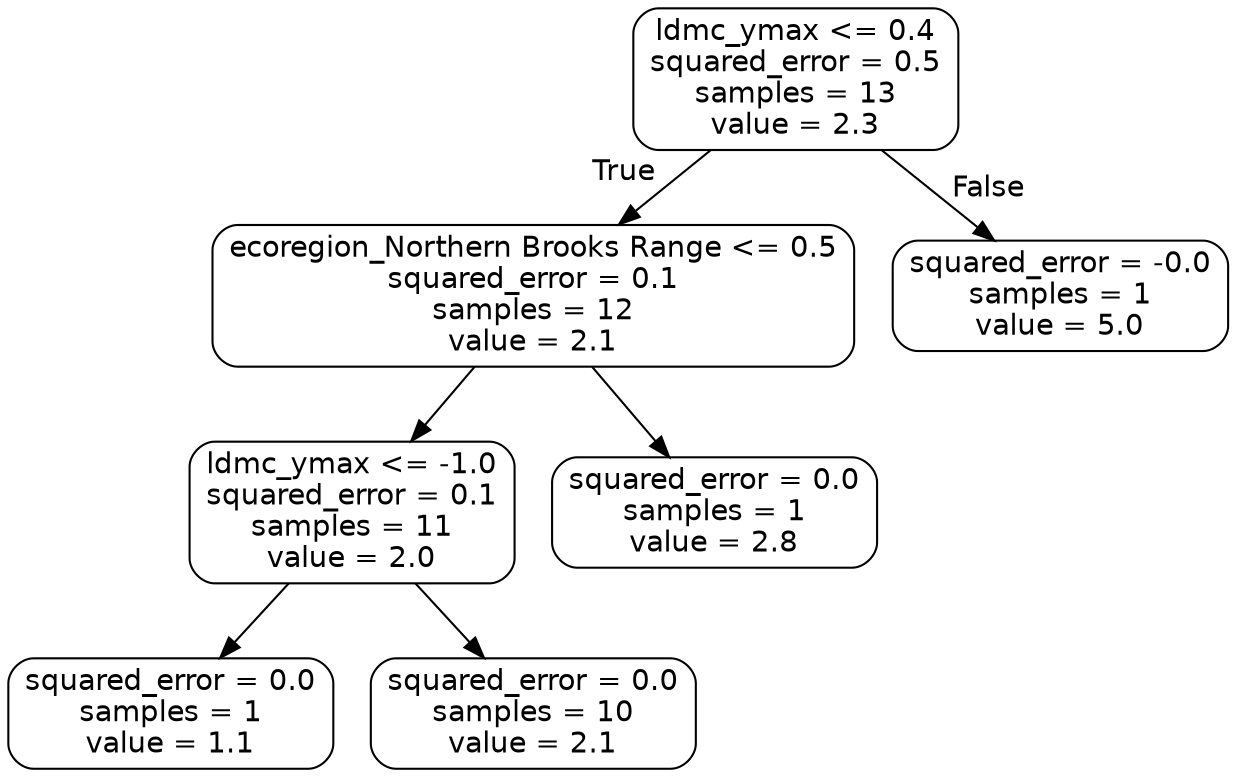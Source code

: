 digraph Tree {
node [shape=box, style="rounded", color="black", fontname="helvetica"] ;
edge [fontname="helvetica"] ;
0 [label="ldmc_ymax <= 0.4\nsquared_error = 0.5\nsamples = 13\nvalue = 2.3"] ;
1 [label="ecoregion_Northern Brooks Range <= 0.5\nsquared_error = 0.1\nsamples = 12\nvalue = 2.1"] ;
0 -> 1 [labeldistance=2.5, labelangle=45, headlabel="True"] ;
2 [label="ldmc_ymax <= -1.0\nsquared_error = 0.1\nsamples = 11\nvalue = 2.0"] ;
1 -> 2 ;
3 [label="squared_error = 0.0\nsamples = 1\nvalue = 1.1"] ;
2 -> 3 ;
4 [label="squared_error = 0.0\nsamples = 10\nvalue = 2.1"] ;
2 -> 4 ;
5 [label="squared_error = 0.0\nsamples = 1\nvalue = 2.8"] ;
1 -> 5 ;
6 [label="squared_error = -0.0\nsamples = 1\nvalue = 5.0"] ;
0 -> 6 [labeldistance=2.5, labelangle=-45, headlabel="False"] ;
}